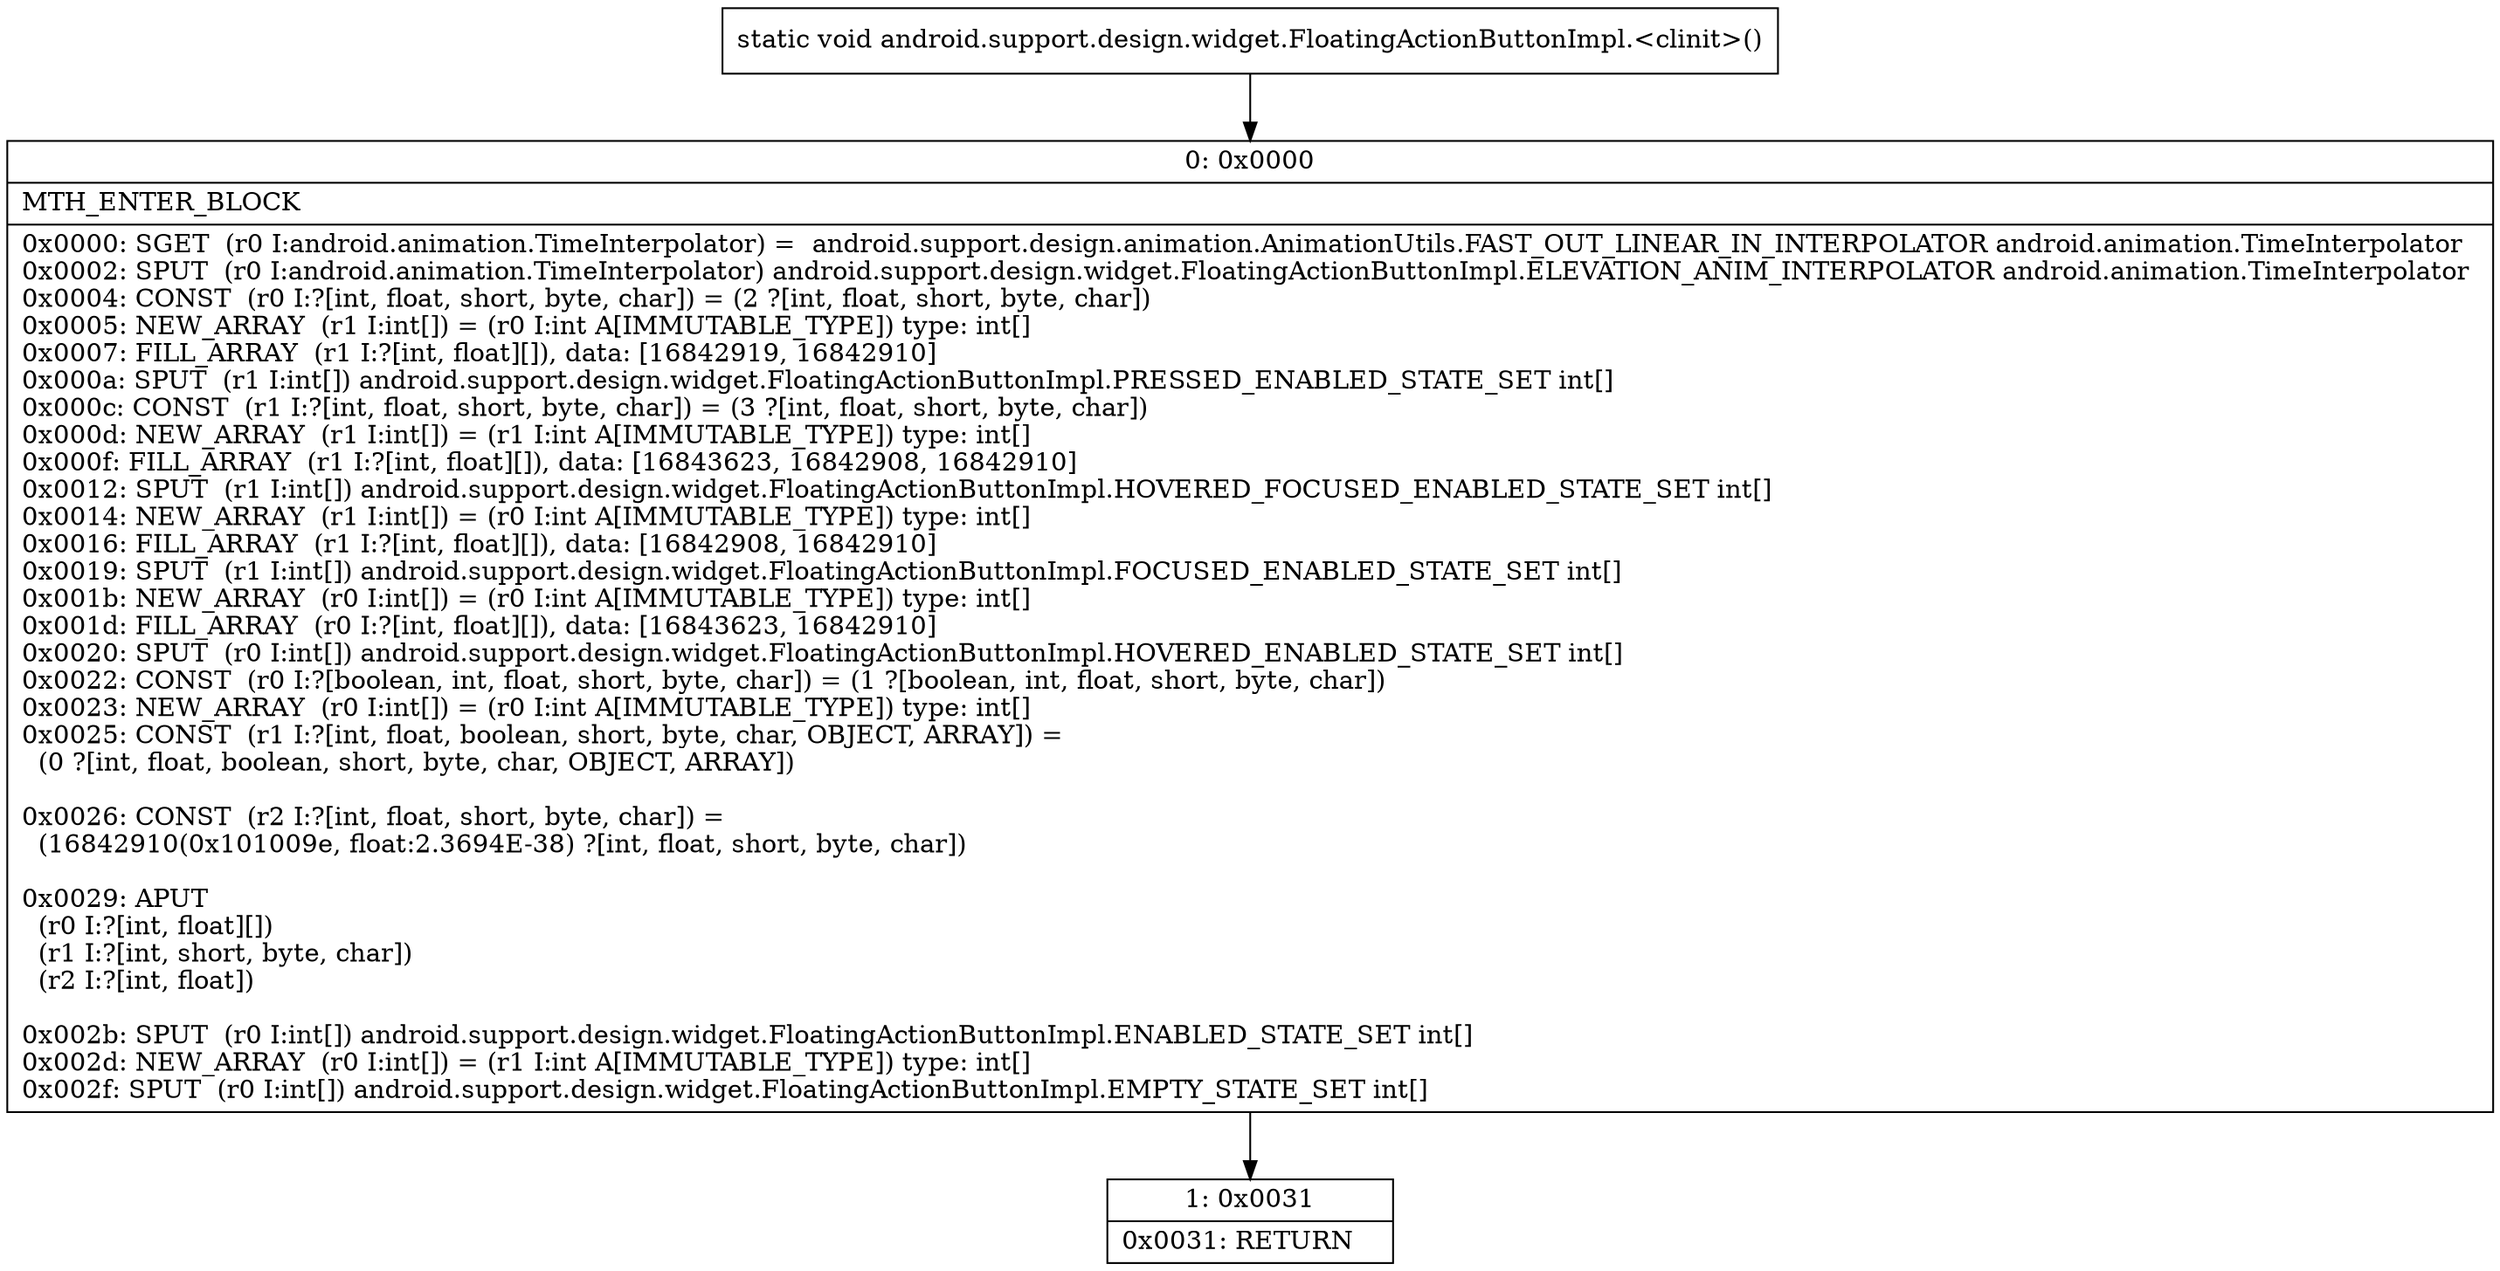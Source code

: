 digraph "CFG forandroid.support.design.widget.FloatingActionButtonImpl.\<clinit\>()V" {
Node_0 [shape=record,label="{0\:\ 0x0000|MTH_ENTER_BLOCK\l|0x0000: SGET  (r0 I:android.animation.TimeInterpolator) =  android.support.design.animation.AnimationUtils.FAST_OUT_LINEAR_IN_INTERPOLATOR android.animation.TimeInterpolator \l0x0002: SPUT  (r0 I:android.animation.TimeInterpolator) android.support.design.widget.FloatingActionButtonImpl.ELEVATION_ANIM_INTERPOLATOR android.animation.TimeInterpolator \l0x0004: CONST  (r0 I:?[int, float, short, byte, char]) = (2 ?[int, float, short, byte, char]) \l0x0005: NEW_ARRAY  (r1 I:int[]) = (r0 I:int A[IMMUTABLE_TYPE]) type: int[] \l0x0007: FILL_ARRAY  (r1 I:?[int, float][]), data: [16842919, 16842910] \l0x000a: SPUT  (r1 I:int[]) android.support.design.widget.FloatingActionButtonImpl.PRESSED_ENABLED_STATE_SET int[] \l0x000c: CONST  (r1 I:?[int, float, short, byte, char]) = (3 ?[int, float, short, byte, char]) \l0x000d: NEW_ARRAY  (r1 I:int[]) = (r1 I:int A[IMMUTABLE_TYPE]) type: int[] \l0x000f: FILL_ARRAY  (r1 I:?[int, float][]), data: [16843623, 16842908, 16842910] \l0x0012: SPUT  (r1 I:int[]) android.support.design.widget.FloatingActionButtonImpl.HOVERED_FOCUSED_ENABLED_STATE_SET int[] \l0x0014: NEW_ARRAY  (r1 I:int[]) = (r0 I:int A[IMMUTABLE_TYPE]) type: int[] \l0x0016: FILL_ARRAY  (r1 I:?[int, float][]), data: [16842908, 16842910] \l0x0019: SPUT  (r1 I:int[]) android.support.design.widget.FloatingActionButtonImpl.FOCUSED_ENABLED_STATE_SET int[] \l0x001b: NEW_ARRAY  (r0 I:int[]) = (r0 I:int A[IMMUTABLE_TYPE]) type: int[] \l0x001d: FILL_ARRAY  (r0 I:?[int, float][]), data: [16843623, 16842910] \l0x0020: SPUT  (r0 I:int[]) android.support.design.widget.FloatingActionButtonImpl.HOVERED_ENABLED_STATE_SET int[] \l0x0022: CONST  (r0 I:?[boolean, int, float, short, byte, char]) = (1 ?[boolean, int, float, short, byte, char]) \l0x0023: NEW_ARRAY  (r0 I:int[]) = (r0 I:int A[IMMUTABLE_TYPE]) type: int[] \l0x0025: CONST  (r1 I:?[int, float, boolean, short, byte, char, OBJECT, ARRAY]) = \l  (0 ?[int, float, boolean, short, byte, char, OBJECT, ARRAY])\l \l0x0026: CONST  (r2 I:?[int, float, short, byte, char]) = \l  (16842910(0x101009e, float:2.3694E\-38) ?[int, float, short, byte, char])\l \l0x0029: APUT  \l  (r0 I:?[int, float][])\l  (r1 I:?[int, short, byte, char])\l  (r2 I:?[int, float])\l \l0x002b: SPUT  (r0 I:int[]) android.support.design.widget.FloatingActionButtonImpl.ENABLED_STATE_SET int[] \l0x002d: NEW_ARRAY  (r0 I:int[]) = (r1 I:int A[IMMUTABLE_TYPE]) type: int[] \l0x002f: SPUT  (r0 I:int[]) android.support.design.widget.FloatingActionButtonImpl.EMPTY_STATE_SET int[] \l}"];
Node_1 [shape=record,label="{1\:\ 0x0031|0x0031: RETURN   \l}"];
MethodNode[shape=record,label="{static void android.support.design.widget.FloatingActionButtonImpl.\<clinit\>() }"];
MethodNode -> Node_0;
Node_0 -> Node_1;
}

